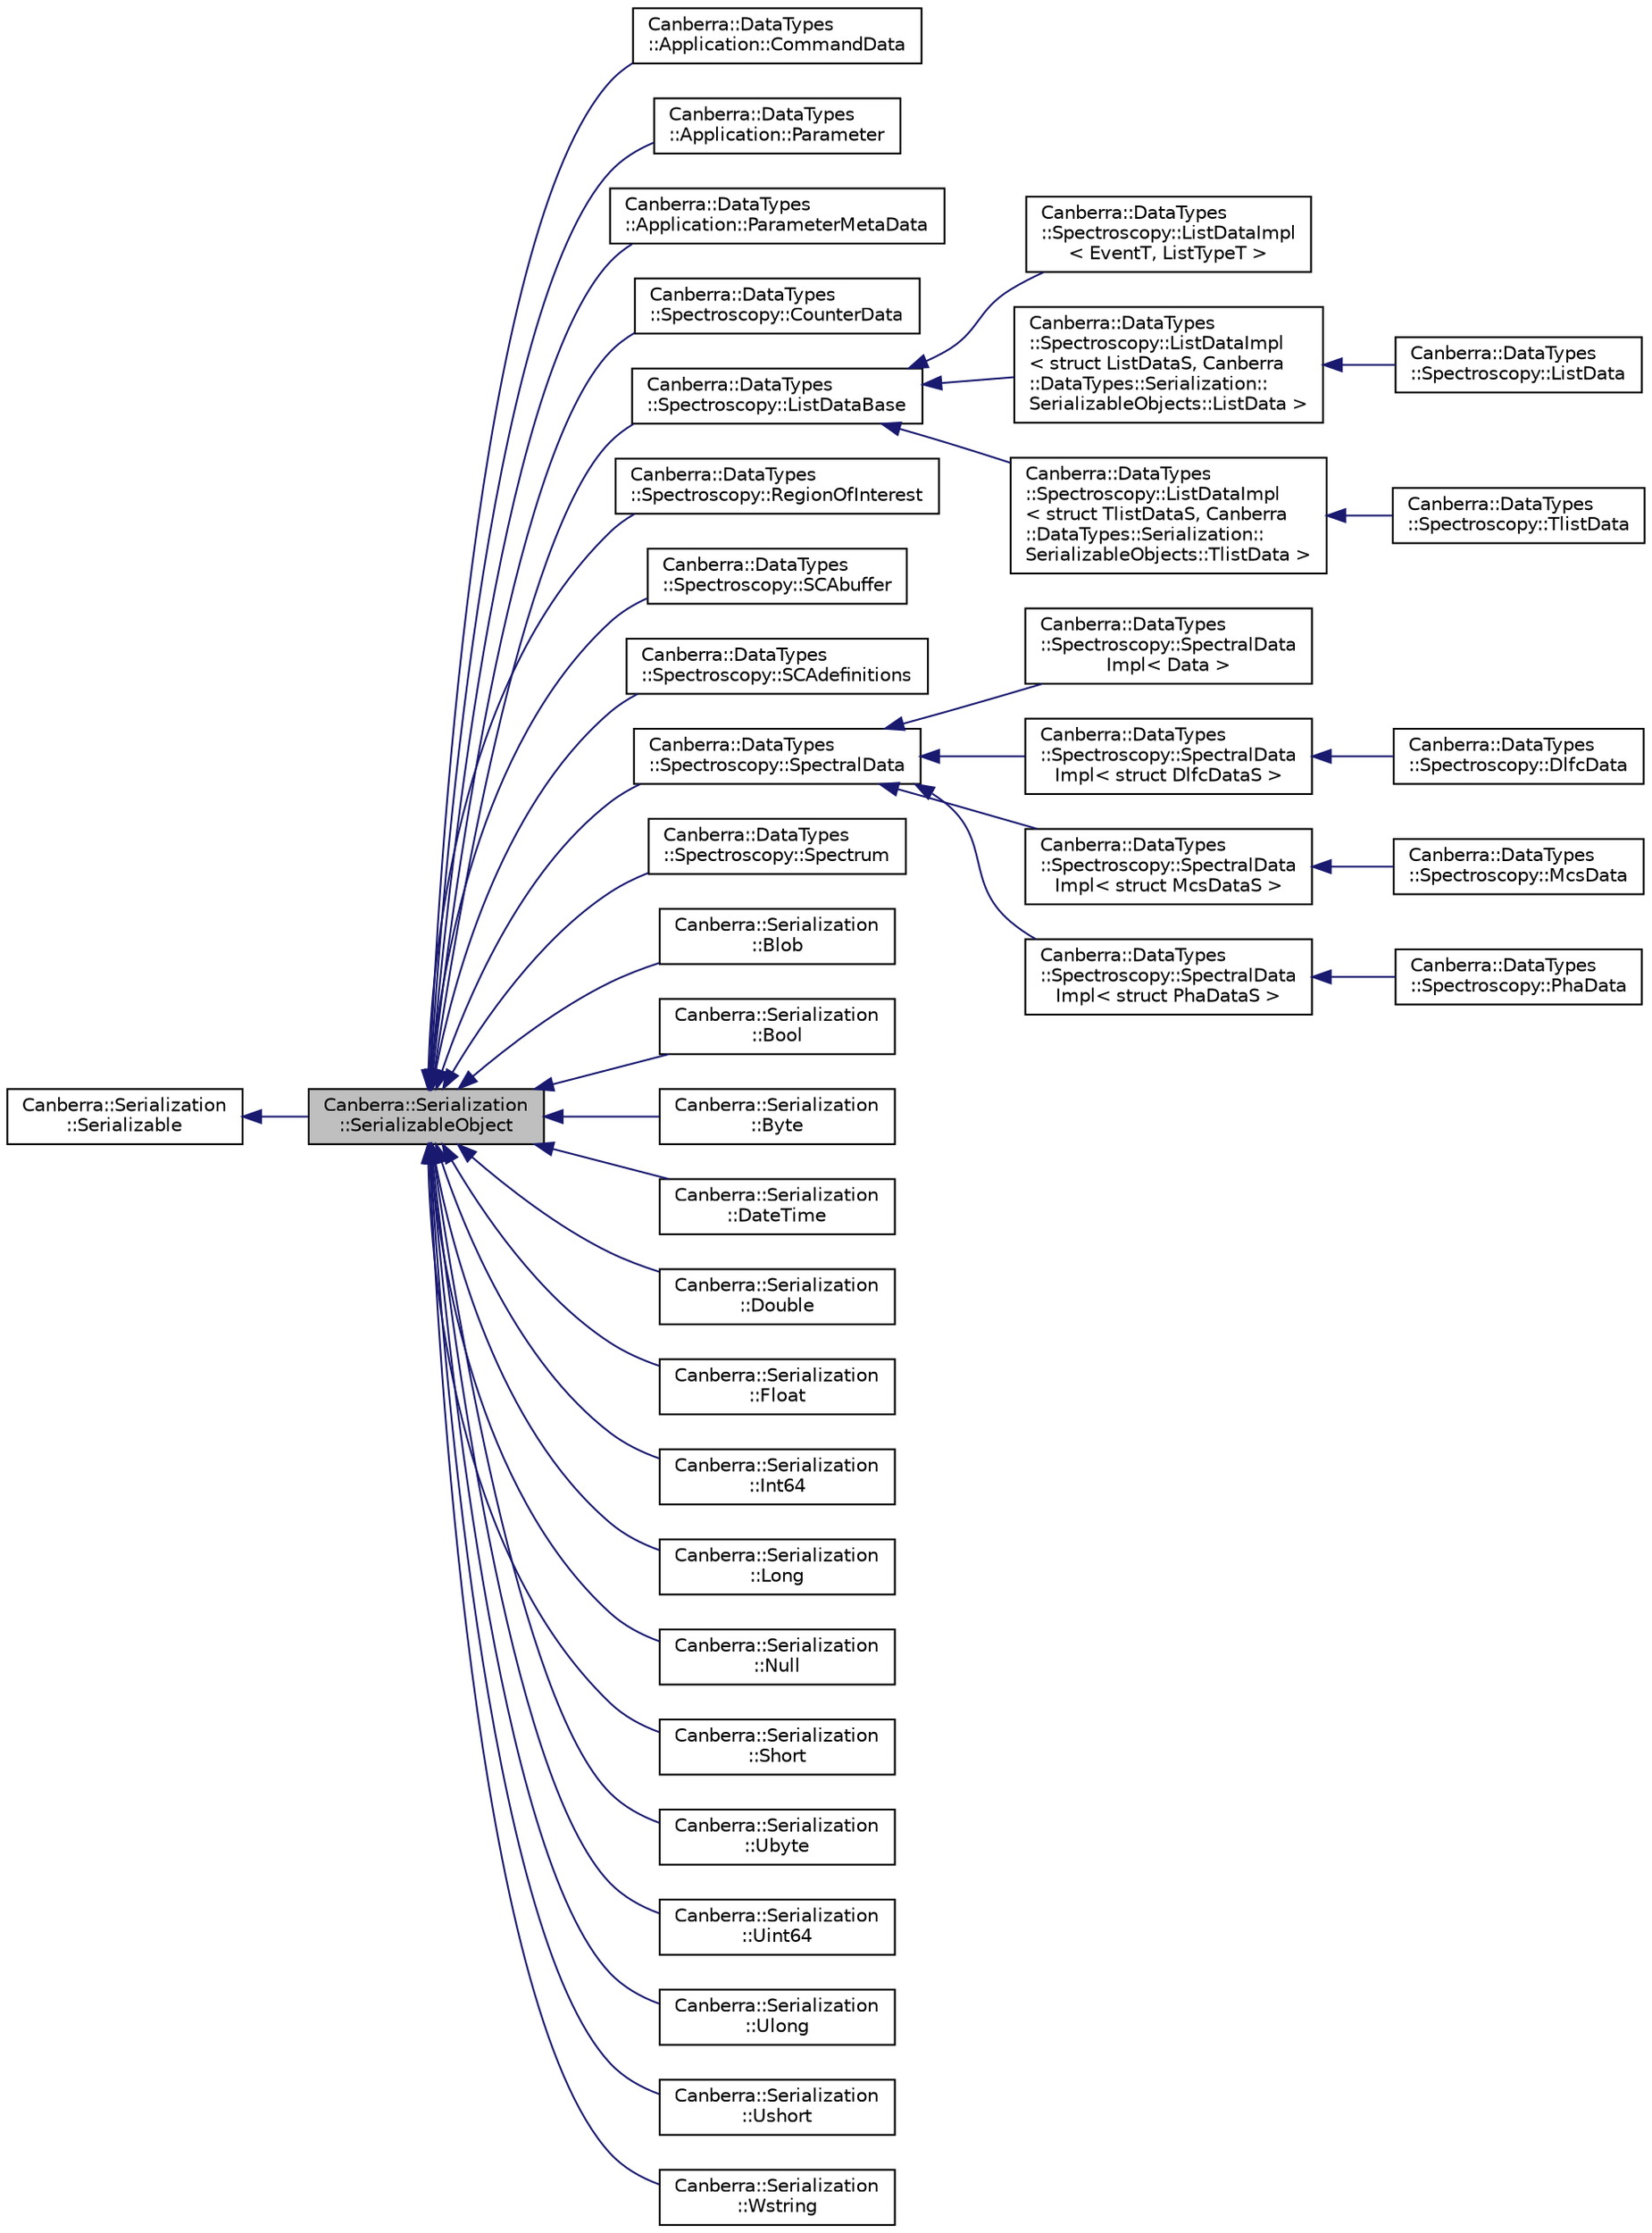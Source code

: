 digraph "Canberra::Serialization::SerializableObject"
{
  edge [fontname="Helvetica",fontsize="10",labelfontname="Helvetica",labelfontsize="10"];
  node [fontname="Helvetica",fontsize="10",shape=record];
  rankdir="LR";
  Node0 [label="Canberra::Serialization\l::SerializableObject",height=0.2,width=0.4,color="black", fillcolor="grey75", style="filled", fontcolor="black"];
  Node1 -> Node0 [dir="back",color="midnightblue",fontsize="10",style="solid",fontname="Helvetica"];
  Node1 [label="Canberra::Serialization\l::Serializable",height=0.2,width=0.4,color="black", fillcolor="white", style="filled",URL="$d0/d9f/class_canberra_1_1_serialization_1_1_serializable.html"];
  Node0 -> Node2 [dir="back",color="midnightblue",fontsize="10",style="solid",fontname="Helvetica"];
  Node2 [label="Canberra::DataTypes\l::Application::CommandData",height=0.2,width=0.4,color="black", fillcolor="white", style="filled",URL="$d2/d2c/class_canberra_1_1_data_types_1_1_application_1_1_command_data.html"];
  Node0 -> Node3 [dir="back",color="midnightblue",fontsize="10",style="solid",fontname="Helvetica"];
  Node3 [label="Canberra::DataTypes\l::Application::Parameter",height=0.2,width=0.4,color="black", fillcolor="white", style="filled",URL="$da/d2e/class_canberra_1_1_data_types_1_1_application_1_1_parameter.html"];
  Node0 -> Node4 [dir="back",color="midnightblue",fontsize="10",style="solid",fontname="Helvetica"];
  Node4 [label="Canberra::DataTypes\l::Application::ParameterMetaData",height=0.2,width=0.4,color="black", fillcolor="white", style="filled",URL="$dd/d65/class_canberra_1_1_data_types_1_1_application_1_1_parameter_meta_data.html"];
  Node0 -> Node5 [dir="back",color="midnightblue",fontsize="10",style="solid",fontname="Helvetica"];
  Node5 [label="Canberra::DataTypes\l::Spectroscopy::CounterData",height=0.2,width=0.4,color="black", fillcolor="white", style="filled",URL="$da/d3f/class_canberra_1_1_data_types_1_1_spectroscopy_1_1_counter_data.html"];
  Node0 -> Node6 [dir="back",color="midnightblue",fontsize="10",style="solid",fontname="Helvetica"];
  Node6 [label="Canberra::DataTypes\l::Spectroscopy::ListDataBase",height=0.2,width=0.4,color="black", fillcolor="white", style="filled",URL="$d9/d2a/class_canberra_1_1_data_types_1_1_spectroscopy_1_1_list_data_base.html"];
  Node6 -> Node7 [dir="back",color="midnightblue",fontsize="10",style="solid",fontname="Helvetica"];
  Node7 [label="Canberra::DataTypes\l::Spectroscopy::ListDataImpl\l\< EventT, ListTypeT \>",height=0.2,width=0.4,color="black", fillcolor="white", style="filled",URL="$dc/d36/class_canberra_1_1_data_types_1_1_spectroscopy_1_1_list_data_impl.html"];
  Node6 -> Node8 [dir="back",color="midnightblue",fontsize="10",style="solid",fontname="Helvetica"];
  Node8 [label="Canberra::DataTypes\l::Spectroscopy::ListDataImpl\l\< struct ListDataS, Canberra\l::DataTypes::Serialization::\lSerializableObjects::ListData \>",height=0.2,width=0.4,color="black", fillcolor="white", style="filled",URL="$dc/d36/class_canberra_1_1_data_types_1_1_spectroscopy_1_1_list_data_impl.html"];
  Node8 -> Node9 [dir="back",color="midnightblue",fontsize="10",style="solid",fontname="Helvetica"];
  Node9 [label="Canberra::DataTypes\l::Spectroscopy::ListData",height=0.2,width=0.4,color="black", fillcolor="white", style="filled",URL="$d1/d85/class_canberra_1_1_data_types_1_1_spectroscopy_1_1_list_data.html"];
  Node6 -> Node10 [dir="back",color="midnightblue",fontsize="10",style="solid",fontname="Helvetica"];
  Node10 [label="Canberra::DataTypes\l::Spectroscopy::ListDataImpl\l\< struct TlistDataS, Canberra\l::DataTypes::Serialization::\lSerializableObjects::TlistData \>",height=0.2,width=0.4,color="black", fillcolor="white", style="filled",URL="$dc/d36/class_canberra_1_1_data_types_1_1_spectroscopy_1_1_list_data_impl.html"];
  Node10 -> Node11 [dir="back",color="midnightblue",fontsize="10",style="solid",fontname="Helvetica"];
  Node11 [label="Canberra::DataTypes\l::Spectroscopy::TlistData",height=0.2,width=0.4,color="black", fillcolor="white", style="filled",URL="$dc/d97/class_canberra_1_1_data_types_1_1_spectroscopy_1_1_tlist_data.html"];
  Node0 -> Node12 [dir="back",color="midnightblue",fontsize="10",style="solid",fontname="Helvetica"];
  Node12 [label="Canberra::DataTypes\l::Spectroscopy::RegionOfInterest",height=0.2,width=0.4,color="black", fillcolor="white", style="filled",URL="$d5/d4d/class_canberra_1_1_data_types_1_1_spectroscopy_1_1_region_of_interest.html"];
  Node0 -> Node13 [dir="back",color="midnightblue",fontsize="10",style="solid",fontname="Helvetica"];
  Node13 [label="Canberra::DataTypes\l::Spectroscopy::SCAbuffer",height=0.2,width=0.4,color="black", fillcolor="white", style="filled",URL="$d1/d08/class_canberra_1_1_data_types_1_1_spectroscopy_1_1_s_c_abuffer.html"];
  Node0 -> Node14 [dir="back",color="midnightblue",fontsize="10",style="solid",fontname="Helvetica"];
  Node14 [label="Canberra::DataTypes\l::Spectroscopy::SCAdefinitions",height=0.2,width=0.4,color="black", fillcolor="white", style="filled",URL="$da/dba/class_canberra_1_1_data_types_1_1_spectroscopy_1_1_s_c_adefinitions.html",tooltip="This class encapsulates all SCA definitions. An SCA definition contains the values for the LLD and UL..."];
  Node0 -> Node15 [dir="back",color="midnightblue",fontsize="10",style="solid",fontname="Helvetica"];
  Node15 [label="Canberra::DataTypes\l::Spectroscopy::SpectralData",height=0.2,width=0.4,color="black", fillcolor="white", style="filled",URL="$d2/dbc/class_canberra_1_1_data_types_1_1_spectroscopy_1_1_spectral_data.html"];
  Node15 -> Node16 [dir="back",color="midnightblue",fontsize="10",style="solid",fontname="Helvetica"];
  Node16 [label="Canberra::DataTypes\l::Spectroscopy::SpectralData\lImpl\< Data \>",height=0.2,width=0.4,color="black", fillcolor="white", style="filled",URL="$dd/dc6/class_canberra_1_1_data_types_1_1_spectroscopy_1_1_spectral_data_impl.html"];
  Node15 -> Node17 [dir="back",color="midnightblue",fontsize="10",style="solid",fontname="Helvetica"];
  Node17 [label="Canberra::DataTypes\l::Spectroscopy::SpectralData\lImpl\< struct DlfcDataS \>",height=0.2,width=0.4,color="black", fillcolor="white", style="filled",URL="$dd/dc6/class_canberra_1_1_data_types_1_1_spectroscopy_1_1_spectral_data_impl.html"];
  Node17 -> Node18 [dir="back",color="midnightblue",fontsize="10",style="solid",fontname="Helvetica"];
  Node18 [label="Canberra::DataTypes\l::Spectroscopy::DlfcData",height=0.2,width=0.4,color="black", fillcolor="white", style="filled",URL="$df/d5b/class_canberra_1_1_data_types_1_1_spectroscopy_1_1_dlfc_data.html"];
  Node15 -> Node19 [dir="back",color="midnightblue",fontsize="10",style="solid",fontname="Helvetica"];
  Node19 [label="Canberra::DataTypes\l::Spectroscopy::SpectralData\lImpl\< struct McsDataS \>",height=0.2,width=0.4,color="black", fillcolor="white", style="filled",URL="$dd/dc6/class_canberra_1_1_data_types_1_1_spectroscopy_1_1_spectral_data_impl.html"];
  Node19 -> Node20 [dir="back",color="midnightblue",fontsize="10",style="solid",fontname="Helvetica"];
  Node20 [label="Canberra::DataTypes\l::Spectroscopy::McsData",height=0.2,width=0.4,color="black", fillcolor="white", style="filled",URL="$d1/de0/class_canberra_1_1_data_types_1_1_spectroscopy_1_1_mcs_data.html"];
  Node15 -> Node21 [dir="back",color="midnightblue",fontsize="10",style="solid",fontname="Helvetica"];
  Node21 [label="Canberra::DataTypes\l::Spectroscopy::SpectralData\lImpl\< struct PhaDataS \>",height=0.2,width=0.4,color="black", fillcolor="white", style="filled",URL="$dd/dc6/class_canberra_1_1_data_types_1_1_spectroscopy_1_1_spectral_data_impl.html"];
  Node21 -> Node22 [dir="back",color="midnightblue",fontsize="10",style="solid",fontname="Helvetica"];
  Node22 [label="Canberra::DataTypes\l::Spectroscopy::PhaData",height=0.2,width=0.4,color="black", fillcolor="white", style="filled",URL="$df/d46/class_canberra_1_1_data_types_1_1_spectroscopy_1_1_pha_data.html"];
  Node0 -> Node23 [dir="back",color="midnightblue",fontsize="10",style="solid",fontname="Helvetica"];
  Node23 [label="Canberra::DataTypes\l::Spectroscopy::Spectrum",height=0.2,width=0.4,color="black", fillcolor="white", style="filled",URL="$dd/ddf/class_canberra_1_1_data_types_1_1_spectroscopy_1_1_spectrum.html"];
  Node0 -> Node24 [dir="back",color="midnightblue",fontsize="10",style="solid",fontname="Helvetica"];
  Node24 [label="Canberra::Serialization\l::Blob",height=0.2,width=0.4,color="black", fillcolor="white", style="filled",URL="$df/de3/class_canberra_1_1_serialization_1_1_blob.html"];
  Node0 -> Node25 [dir="back",color="midnightblue",fontsize="10",style="solid",fontname="Helvetica"];
  Node25 [label="Canberra::Serialization\l::Bool",height=0.2,width=0.4,color="black", fillcolor="white", style="filled",URL="$d6/df6/class_canberra_1_1_serialization_1_1_bool.html"];
  Node0 -> Node26 [dir="back",color="midnightblue",fontsize="10",style="solid",fontname="Helvetica"];
  Node26 [label="Canberra::Serialization\l::Byte",height=0.2,width=0.4,color="black", fillcolor="white", style="filled",URL="$de/daf/class_canberra_1_1_serialization_1_1_byte.html"];
  Node0 -> Node27 [dir="back",color="midnightblue",fontsize="10",style="solid",fontname="Helvetica"];
  Node27 [label="Canberra::Serialization\l::DateTime",height=0.2,width=0.4,color="black", fillcolor="white", style="filled",URL="$df/d8b/class_canberra_1_1_serialization_1_1_date_time.html"];
  Node0 -> Node28 [dir="back",color="midnightblue",fontsize="10",style="solid",fontname="Helvetica"];
  Node28 [label="Canberra::Serialization\l::Double",height=0.2,width=0.4,color="black", fillcolor="white", style="filled",URL="$d0/df8/class_canberra_1_1_serialization_1_1_double.html"];
  Node0 -> Node29 [dir="back",color="midnightblue",fontsize="10",style="solid",fontname="Helvetica"];
  Node29 [label="Canberra::Serialization\l::Float",height=0.2,width=0.4,color="black", fillcolor="white", style="filled",URL="$d1/d5d/class_canberra_1_1_serialization_1_1_float.html"];
  Node0 -> Node30 [dir="back",color="midnightblue",fontsize="10",style="solid",fontname="Helvetica"];
  Node30 [label="Canberra::Serialization\l::Int64",height=0.2,width=0.4,color="black", fillcolor="white", style="filled",URL="$db/d74/class_canberra_1_1_serialization_1_1_int64.html"];
  Node0 -> Node31 [dir="back",color="midnightblue",fontsize="10",style="solid",fontname="Helvetica"];
  Node31 [label="Canberra::Serialization\l::Long",height=0.2,width=0.4,color="black", fillcolor="white", style="filled",URL="$da/d8a/class_canberra_1_1_serialization_1_1_long.html"];
  Node0 -> Node32 [dir="back",color="midnightblue",fontsize="10",style="solid",fontname="Helvetica"];
  Node32 [label="Canberra::Serialization\l::Null",height=0.2,width=0.4,color="black", fillcolor="white", style="filled",URL="$d4/dd7/class_canberra_1_1_serialization_1_1_null.html"];
  Node0 -> Node33 [dir="back",color="midnightblue",fontsize="10",style="solid",fontname="Helvetica"];
  Node33 [label="Canberra::Serialization\l::Short",height=0.2,width=0.4,color="black", fillcolor="white", style="filled",URL="$d2/d0a/class_canberra_1_1_serialization_1_1_short.html"];
  Node0 -> Node34 [dir="back",color="midnightblue",fontsize="10",style="solid",fontname="Helvetica"];
  Node34 [label="Canberra::Serialization\l::Ubyte",height=0.2,width=0.4,color="black", fillcolor="white", style="filled",URL="$da/da9/class_canberra_1_1_serialization_1_1_ubyte.html"];
  Node0 -> Node35 [dir="back",color="midnightblue",fontsize="10",style="solid",fontname="Helvetica"];
  Node35 [label="Canberra::Serialization\l::Uint64",height=0.2,width=0.4,color="black", fillcolor="white", style="filled",URL="$d2/dab/class_canberra_1_1_serialization_1_1_uint64.html"];
  Node0 -> Node36 [dir="back",color="midnightblue",fontsize="10",style="solid",fontname="Helvetica"];
  Node36 [label="Canberra::Serialization\l::Ulong",height=0.2,width=0.4,color="black", fillcolor="white", style="filled",URL="$dd/dff/class_canberra_1_1_serialization_1_1_ulong.html"];
  Node0 -> Node37 [dir="back",color="midnightblue",fontsize="10",style="solid",fontname="Helvetica"];
  Node37 [label="Canberra::Serialization\l::Ushort",height=0.2,width=0.4,color="black", fillcolor="white", style="filled",URL="$d5/d70/class_canberra_1_1_serialization_1_1_ushort.html"];
  Node0 -> Node38 [dir="back",color="midnightblue",fontsize="10",style="solid",fontname="Helvetica"];
  Node38 [label="Canberra::Serialization\l::Wstring",height=0.2,width=0.4,color="black", fillcolor="white", style="filled",URL="$d2/d76/class_canberra_1_1_serialization_1_1_wstring.html"];
}
